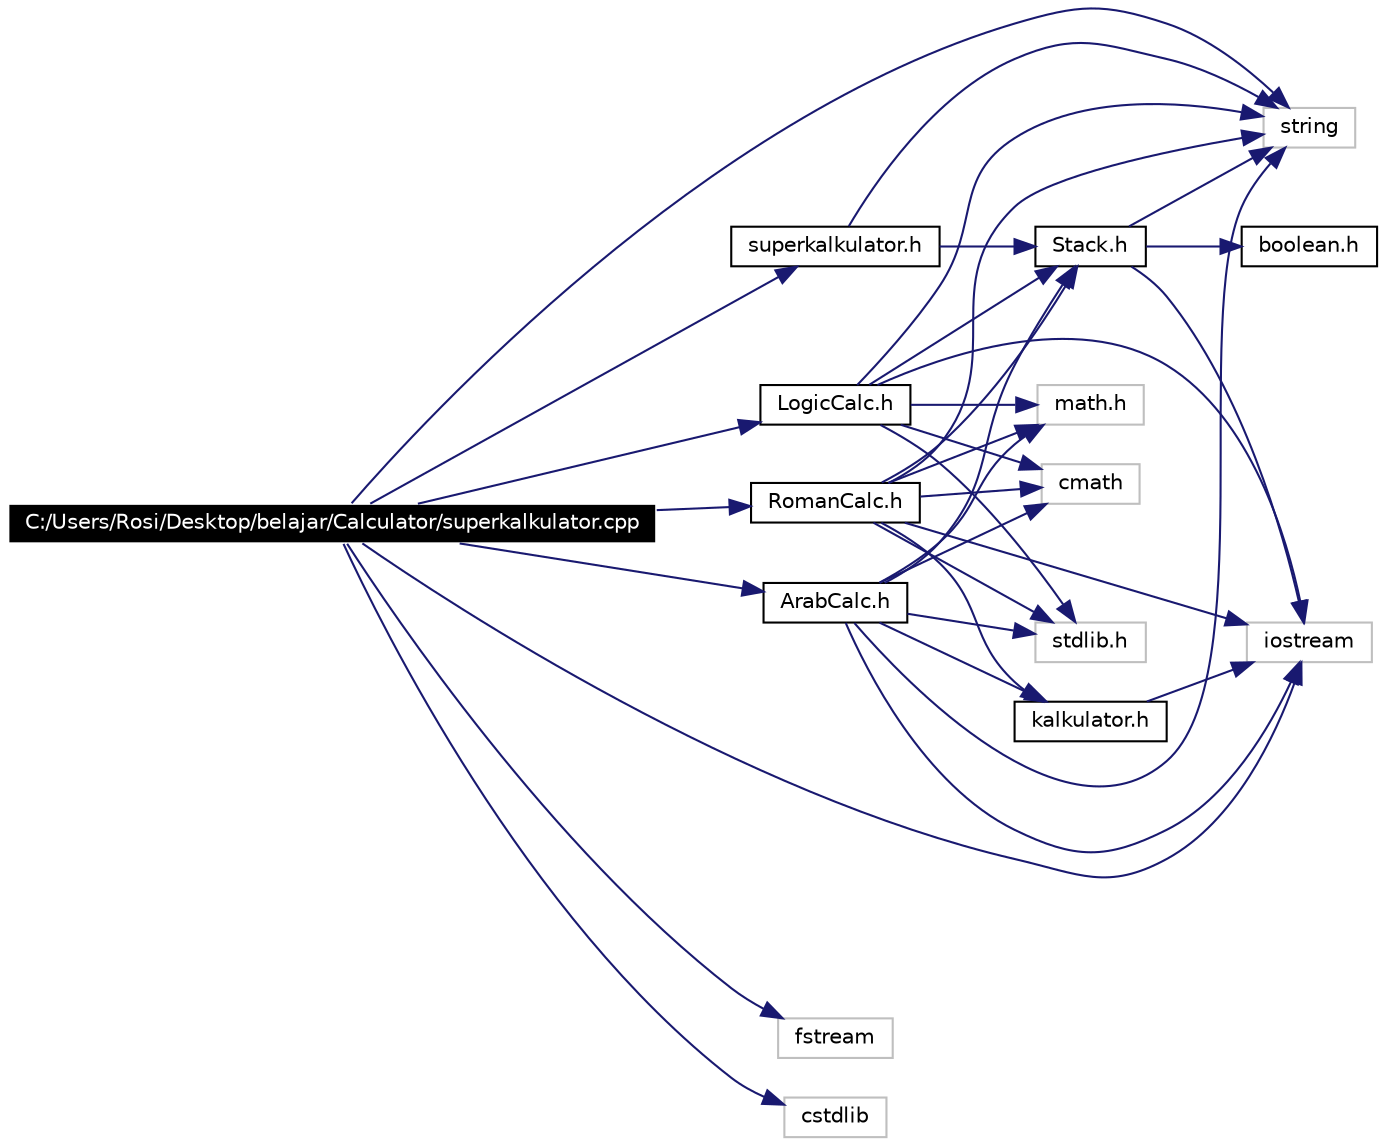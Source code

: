 digraph G
{
  bgcolor="transparent";
  edge [fontname="Helvetica",fontsize=10,labelfontname="Helvetica",labelfontsize=10];
  node [fontname="Helvetica",fontsize=10,shape=record];
  rankdir=LR;
  Node1 [label="C:/Users/Rosi/Desktop/belajar/Calculator/superkalkulator.cpp",height=0.2,width=0.4,color="white", fillcolor="black", style="filled" fontcolor="white"];
  Node1 -> Node2 [color="midnightblue",fontsize=10,style="solid"];
  Node2 [label="superkalkulator.h",height=0.2,width=0.4,color="black",URL="$superkalkulator_8h-source.html"];
  Node2 -> Node3 [color="midnightblue",fontsize=10,style="solid"];
  Node3 [label="string",height=0.2,width=0.4,color="grey75"];
  Node2 -> Node4 [color="midnightblue",fontsize=10,style="solid"];
  Node4 [label="Stack.h",height=0.2,width=0.4,color="black",URL="$_stack_8h-source.html"];
  Node4 -> Node15 [color="midnightblue",fontsize=10,style="solid"];
  Node15 [label="boolean.h",height=0.2,width=0.4,color="black",URL="$boolean_8h-source.html"];
  Node4 -> Node5 [color="midnightblue",fontsize=10,style="solid"];
  Node5 [label="iostream",height=0.2,width=0.4,color="grey75"];
  Node4 -> Node3 [color="midnightblue",fontsize=10,style="solid"];
  Node1 -> Node3 [color="midnightblue",fontsize=10,style="solid"];
  Node1 -> Node5 [color="midnightblue",fontsize=10,style="solid"];
  Node1 -> Node6 [color="midnightblue",fontsize=10,style="solid"];
  Node6 [label="fstream",height=0.2,width=0.4,color="grey75"];
  Node1 -> Node7 [color="midnightblue",fontsize=10,style="solid"];
  Node7 [label="ArabCalc.h",height=0.2,width=0.4,color="black",URL="$_arab_calc_8h-source.html"];
  Node7 -> Node5 [color="midnightblue",fontsize=10,style="solid"];
  Node7 -> Node8 [color="midnightblue",fontsize=10,style="solid"];
  Node8 [label="stdlib.h",height=0.2,width=0.4,color="grey75"];
  Node7 -> Node3 [color="midnightblue",fontsize=10,style="solid"];
  Node7 -> Node9 [color="midnightblue",fontsize=10,style="solid"];
  Node9 [label="cmath",height=0.2,width=0.4,color="grey75"];
  Node7 -> Node10 [color="midnightblue",fontsize=10,style="solid"];
  Node10 [label="math.h",height=0.2,width=0.4,color="grey75"];
  Node7 -> Node4 [color="midnightblue",fontsize=10,style="solid"];
  Node7 -> Node11 [color="midnightblue",fontsize=10,style="solid"];
  Node11 [label="kalkulator.h",height=0.2,width=0.4,color="black",URL="$kalkulator_8h-source.html"];
  Node11 -> Node5 [color="midnightblue",fontsize=10,style="solid"];
  Node1 -> Node12 [color="midnightblue",fontsize=10,style="solid"];
  Node12 [label="RomanCalc.h",height=0.2,width=0.4,color="black",URL="$_roman_calc_8h-source.html"];
  Node12 -> Node5 [color="midnightblue",fontsize=10,style="solid"];
  Node12 -> Node8 [color="midnightblue",fontsize=10,style="solid"];
  Node12 -> Node3 [color="midnightblue",fontsize=10,style="solid"];
  Node12 -> Node9 [color="midnightblue",fontsize=10,style="solid"];
  Node12 -> Node10 [color="midnightblue",fontsize=10,style="solid"];
  Node12 -> Node4 [color="midnightblue",fontsize=10,style="solid"];
  Node12 -> Node11 [color="midnightblue",fontsize=10,style="solid"];
  Node1 -> Node13 [color="midnightblue",fontsize=10,style="solid"];
  Node13 [label="LogicCalc.h",height=0.2,width=0.4,color="black",URL="$_logic_calc_8h-source.html"];
  Node13 -> Node5 [color="midnightblue",fontsize=10,style="solid"];
  Node13 -> Node8 [color="midnightblue",fontsize=10,style="solid"];
  Node13 -> Node3 [color="midnightblue",fontsize=10,style="solid"];
  Node13 -> Node9 [color="midnightblue",fontsize=10,style="solid"];
  Node13 -> Node10 [color="midnightblue",fontsize=10,style="solid"];
  Node13 -> Node4 [color="midnightblue",fontsize=10,style="solid"];
  Node1 -> Node14 [color="midnightblue",fontsize=10,style="solid"];
  Node14 [label="cstdlib",height=0.2,width=0.4,color="grey75"];
}
